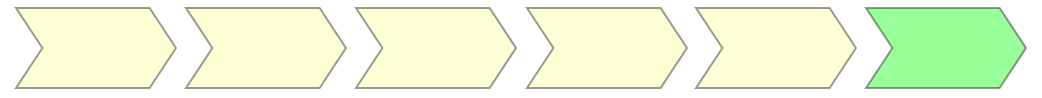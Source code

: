 <mxfile version="14.1.8" type="device"><diagram id="7o3FiNwl-3Ag9LhoZTSU" name="Page-1"><mxGraphModel dx="318" dy="202" grid="1" gridSize="10" guides="1" tooltips="1" connect="1" arrows="1" fold="1" page="1" pageScale="1" pageWidth="827" pageHeight="1169" math="0" shadow="0"><root><mxCell id="0"/><mxCell id="1" parent="0"/><mxCell id="aLZO-dn2odiG6VPBMeZE-1" value="" style="shape=image;imageAspect=0;aspect=fixed;verticalLabelPosition=bottom;verticalAlign=top;image=/home/behnam/Dropbox/UNB/Thesis/S1/Thesis Content/Master's Thesis/Images/Chapter2/fuzzing_phases.png;" vertex="1" parent="1"><mxGeometry x="150" y="240" width="520" height="48" as="geometry"/></mxCell><mxCell id="aLZO-dn2odiG6VPBMeZE-2" value="" style="html=1;shadow=0;dashed=0;align=center;verticalAlign=middle;shape=mxgraph.arrows2.arrow;dy=0;dx=13.2;notch=13.2;opacity=40;sketch=0;fillColor=#FFFF99;" vertex="1" parent="1"><mxGeometry x="158" y="244" width="80" height="40" as="geometry"/></mxCell><mxCell id="aLZO-dn2odiG6VPBMeZE-5" value="" style="html=1;shadow=0;dashed=0;align=center;verticalAlign=middle;shape=mxgraph.arrows2.arrow;dy=0;dx=13.2;notch=13.2;opacity=40;sketch=0;fillColor=#FFFF99;" vertex="1" parent="1"><mxGeometry x="243" y="244" width="80" height="40" as="geometry"/></mxCell><mxCell id="aLZO-dn2odiG6VPBMeZE-6" value="" style="html=1;shadow=0;dashed=0;align=center;verticalAlign=middle;shape=mxgraph.arrows2.arrow;dy=0;dx=13.2;notch=13.2;fillColor=#00FF00;opacity=40;sketch=0;" vertex="1" parent="1"><mxGeometry x="583" y="244" width="80" height="40" as="geometry"/></mxCell><mxCell id="aLZO-dn2odiG6VPBMeZE-7" value="" style="html=1;shadow=0;dashed=0;align=center;verticalAlign=middle;shape=mxgraph.arrows2.arrow;dy=0;dx=13.2;notch=13.2;opacity=40;sketch=0;fillColor=#FFFF99;" vertex="1" parent="1"><mxGeometry x="328" y="244" width="80" height="40" as="geometry"/></mxCell><mxCell id="aLZO-dn2odiG6VPBMeZE-8" value="" style="html=1;shadow=0;dashed=0;align=center;verticalAlign=middle;shape=mxgraph.arrows2.arrow;dy=0;dx=13.2;notch=13.2;opacity=40;sketch=0;fillColor=#FFFF99;" vertex="1" parent="1"><mxGeometry x="413.5" y="244" width="80" height="40" as="geometry"/></mxCell><mxCell id="aLZO-dn2odiG6VPBMeZE-9" value="" style="html=1;shadow=0;dashed=0;align=center;verticalAlign=middle;shape=mxgraph.arrows2.arrow;dy=0;dx=13.2;notch=13.2;opacity=40;sketch=0;fillColor=#FFFF99;" vertex="1" parent="1"><mxGeometry x="498" y="244" width="80" height="40" as="geometry"/></mxCell></root></mxGraphModel></diagram></mxfile>